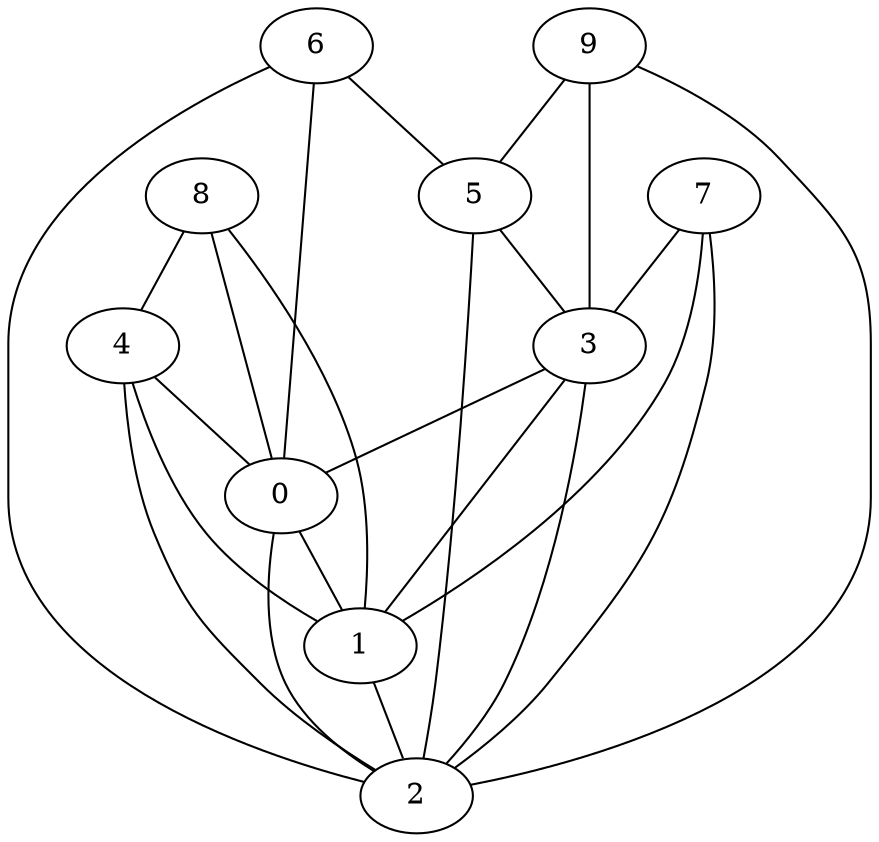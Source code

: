 graph {
    0 [ label = "0" ]
    1 [ label = "1" ]
    2 [ label = "2" ]
    3 [ label = "3" ]
    4 [ label = "4" ]
    5 [ label = "5" ]
    6 [ label = "6" ]
    7 [ label = "7" ]
    8 [ label = "8" ]
    9 [ label = "9" ]
    0 -- 1 [ ]
    0 -- 2 [ ]
    1 -- 2 [ ]
    3 -- 0 [ ]
    3 -- 1 [ ]
    3 -- 2 [ ]
    4 -- 0 [ ]
    4 -- 1 [ ]
    4 -- 2 [ ]
    9 -- 5 [ ]
    5 -- 2 [ ]
    5 -- 3 [ ]
    6 -- 0 [ ]
    6 -- 2 [ ]
    6 -- 5 [ ]
    7 -- 1 [ ]
    7 -- 2 [ ]
    7 -- 3 [ ]
    8 -- 0 [ ]
    8 -- 1 [ ]
    8 -- 4 [ ]
    9 -- 2 [ ]
    9 -- 3 [ ]
}
